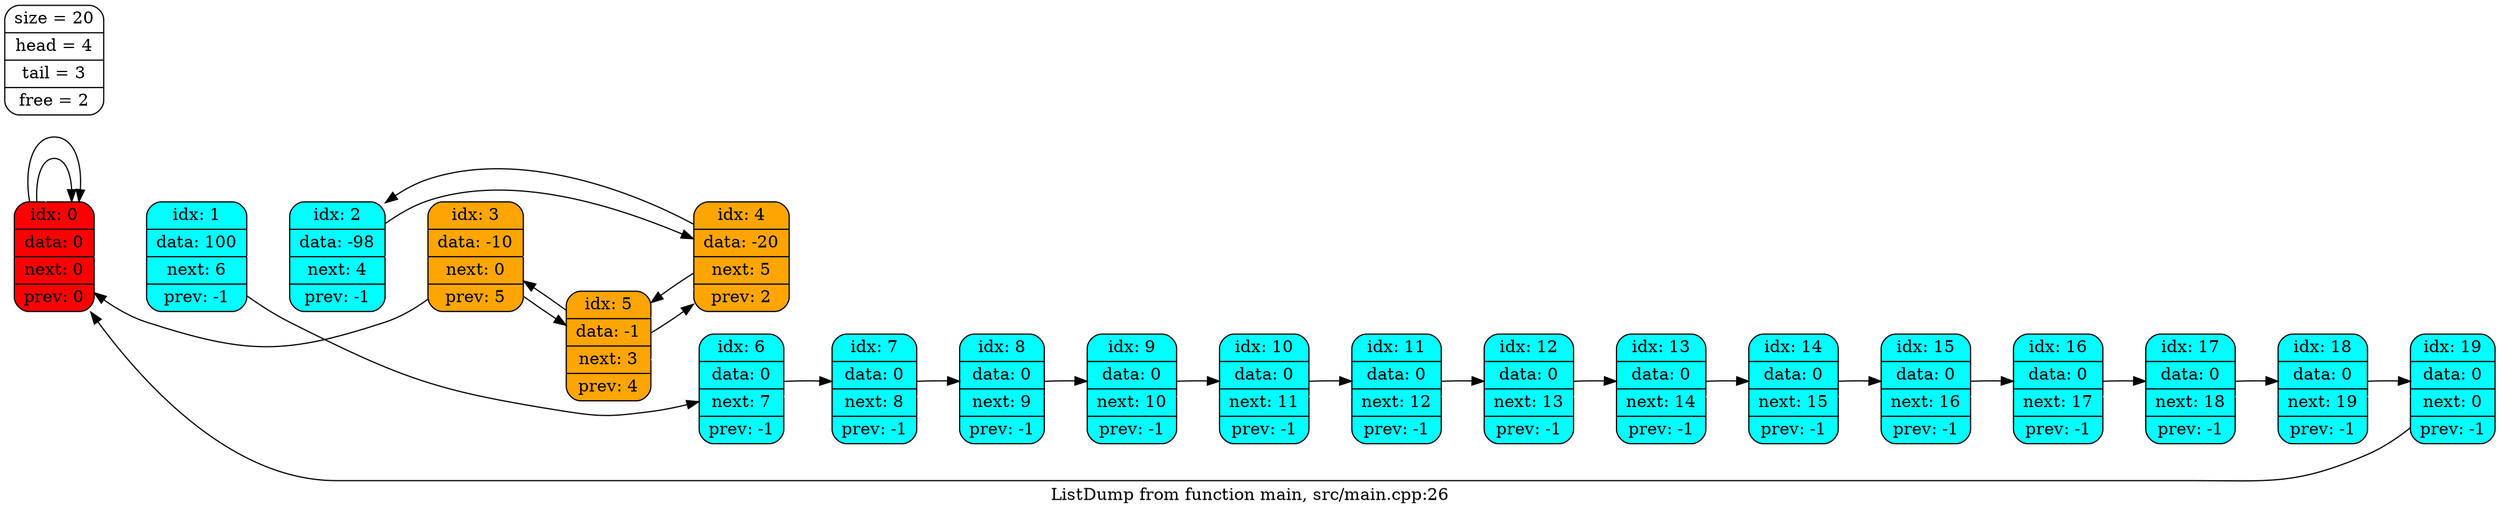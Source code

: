 digraph List {
	rankdir = LR;
	node [shape = Mrecord];
0 -> 0-> 1-> 2-> 3-> 4-> 5-> 6-> 7-> 8-> 9-> 10-> 11-> 12-> 13-> 14-> 15-> 16-> 17-> 18-> 19[arrowsize = 0.0, weight = 100000, color = "#FFFFFF"];
	0 [shape = Mrecord, style = filled, fillcolor = red, label = "idx: 0 | data: 0 | next: 0 | prev: 0"];
	1 [shape = Mrecord, style = filled, fillcolor = cyan, label = "idx: 1 | data: 100 | next: 6 | prev: -1"];
	2 [shape = Mrecord, style = filled, fillcolor = cyan, label = "idx: 2 | data: -98 | next: 4 | prev: -1"];
	3 [shape = Mrecord, style = filled, fillcolor = orange, label = "idx: 3 | data: -10 | next: 0 | prev: 5"];
	4 [shape = Mrecord, style = filled, fillcolor = orange, label = "idx: 4 | data: -20 | next: 5 | prev: 2"];
	5 [shape = Mrecord, style = filled, fillcolor = orange, label = "idx: 5 | data: -1 | next: 3 | prev: 4"];
	6 [shape = Mrecord, style = filled, fillcolor = cyan, label = "idx: 6 | data: 0 | next: 7 | prev: -1"];
	7 [shape = Mrecord, style = filled, fillcolor = cyan, label = "idx: 7 | data: 0 | next: 8 | prev: -1"];
	8 [shape = Mrecord, style = filled, fillcolor = cyan, label = "idx: 8 | data: 0 | next: 9 | prev: -1"];
	9 [shape = Mrecord, style = filled, fillcolor = cyan, label = "idx: 9 | data: 0 | next: 10 | prev: -1"];
	10 [shape = Mrecord, style = filled, fillcolor = cyan, label = "idx: 10 | data: 0 | next: 11 | prev: -1"];
	11 [shape = Mrecord, style = filled, fillcolor = cyan, label = "idx: 11 | data: 0 | next: 12 | prev: -1"];
	12 [shape = Mrecord, style = filled, fillcolor = cyan, label = "idx: 12 | data: 0 | next: 13 | prev: -1"];
	13 [shape = Mrecord, style = filled, fillcolor = cyan, label = "idx: 13 | data: 0 | next: 14 | prev: -1"];
	14 [shape = Mrecord, style = filled, fillcolor = cyan, label = "idx: 14 | data: 0 | next: 15 | prev: -1"];
	15 [shape = Mrecord, style = filled, fillcolor = cyan, label = "idx: 15 | data: 0 | next: 16 | prev: -1"];
	16 [shape = Mrecord, style = filled, fillcolor = cyan, label = "idx: 16 | data: 0 | next: 17 | prev: -1"];
	17 [shape = Mrecord, style = filled, fillcolor = cyan, label = "idx: 17 | data: 0 | next: 18 | prev: -1"];
	18 [shape = Mrecord, style = filled, fillcolor = cyan, label = "idx: 18 | data: 0 | next: 19 | prev: -1"];
	19 [shape = Mrecord, style = filled, fillcolor = cyan, label = "idx: 19 | data: 0 | next: 0 | prev: -1"];
	0 -> 0;
	1 -> 6;
	2 -> 4;
	3 -> 0;
	4 -> 5;
	5 -> 3;
	6 -> 7;
	7 -> 8;
	8 -> 9;
	9 -> 10;
	10 -> 11;
	11 -> 12;
	12 -> 13;
	13 -> 14;
	14 -> 15;
	15 -> 16;
	16 -> 17;
	17 -> 18;
	18 -> 19;
	19 -> 0;
	0 -> 0;
	3 -> 5;
	4 -> 2;
	5 -> 4;
	label = "ListDump from function main, src/main.cpp:26";
All[shape = Mrecord, label = "size = 20 | head = 4 | tail = 3 | free = 2"];}
